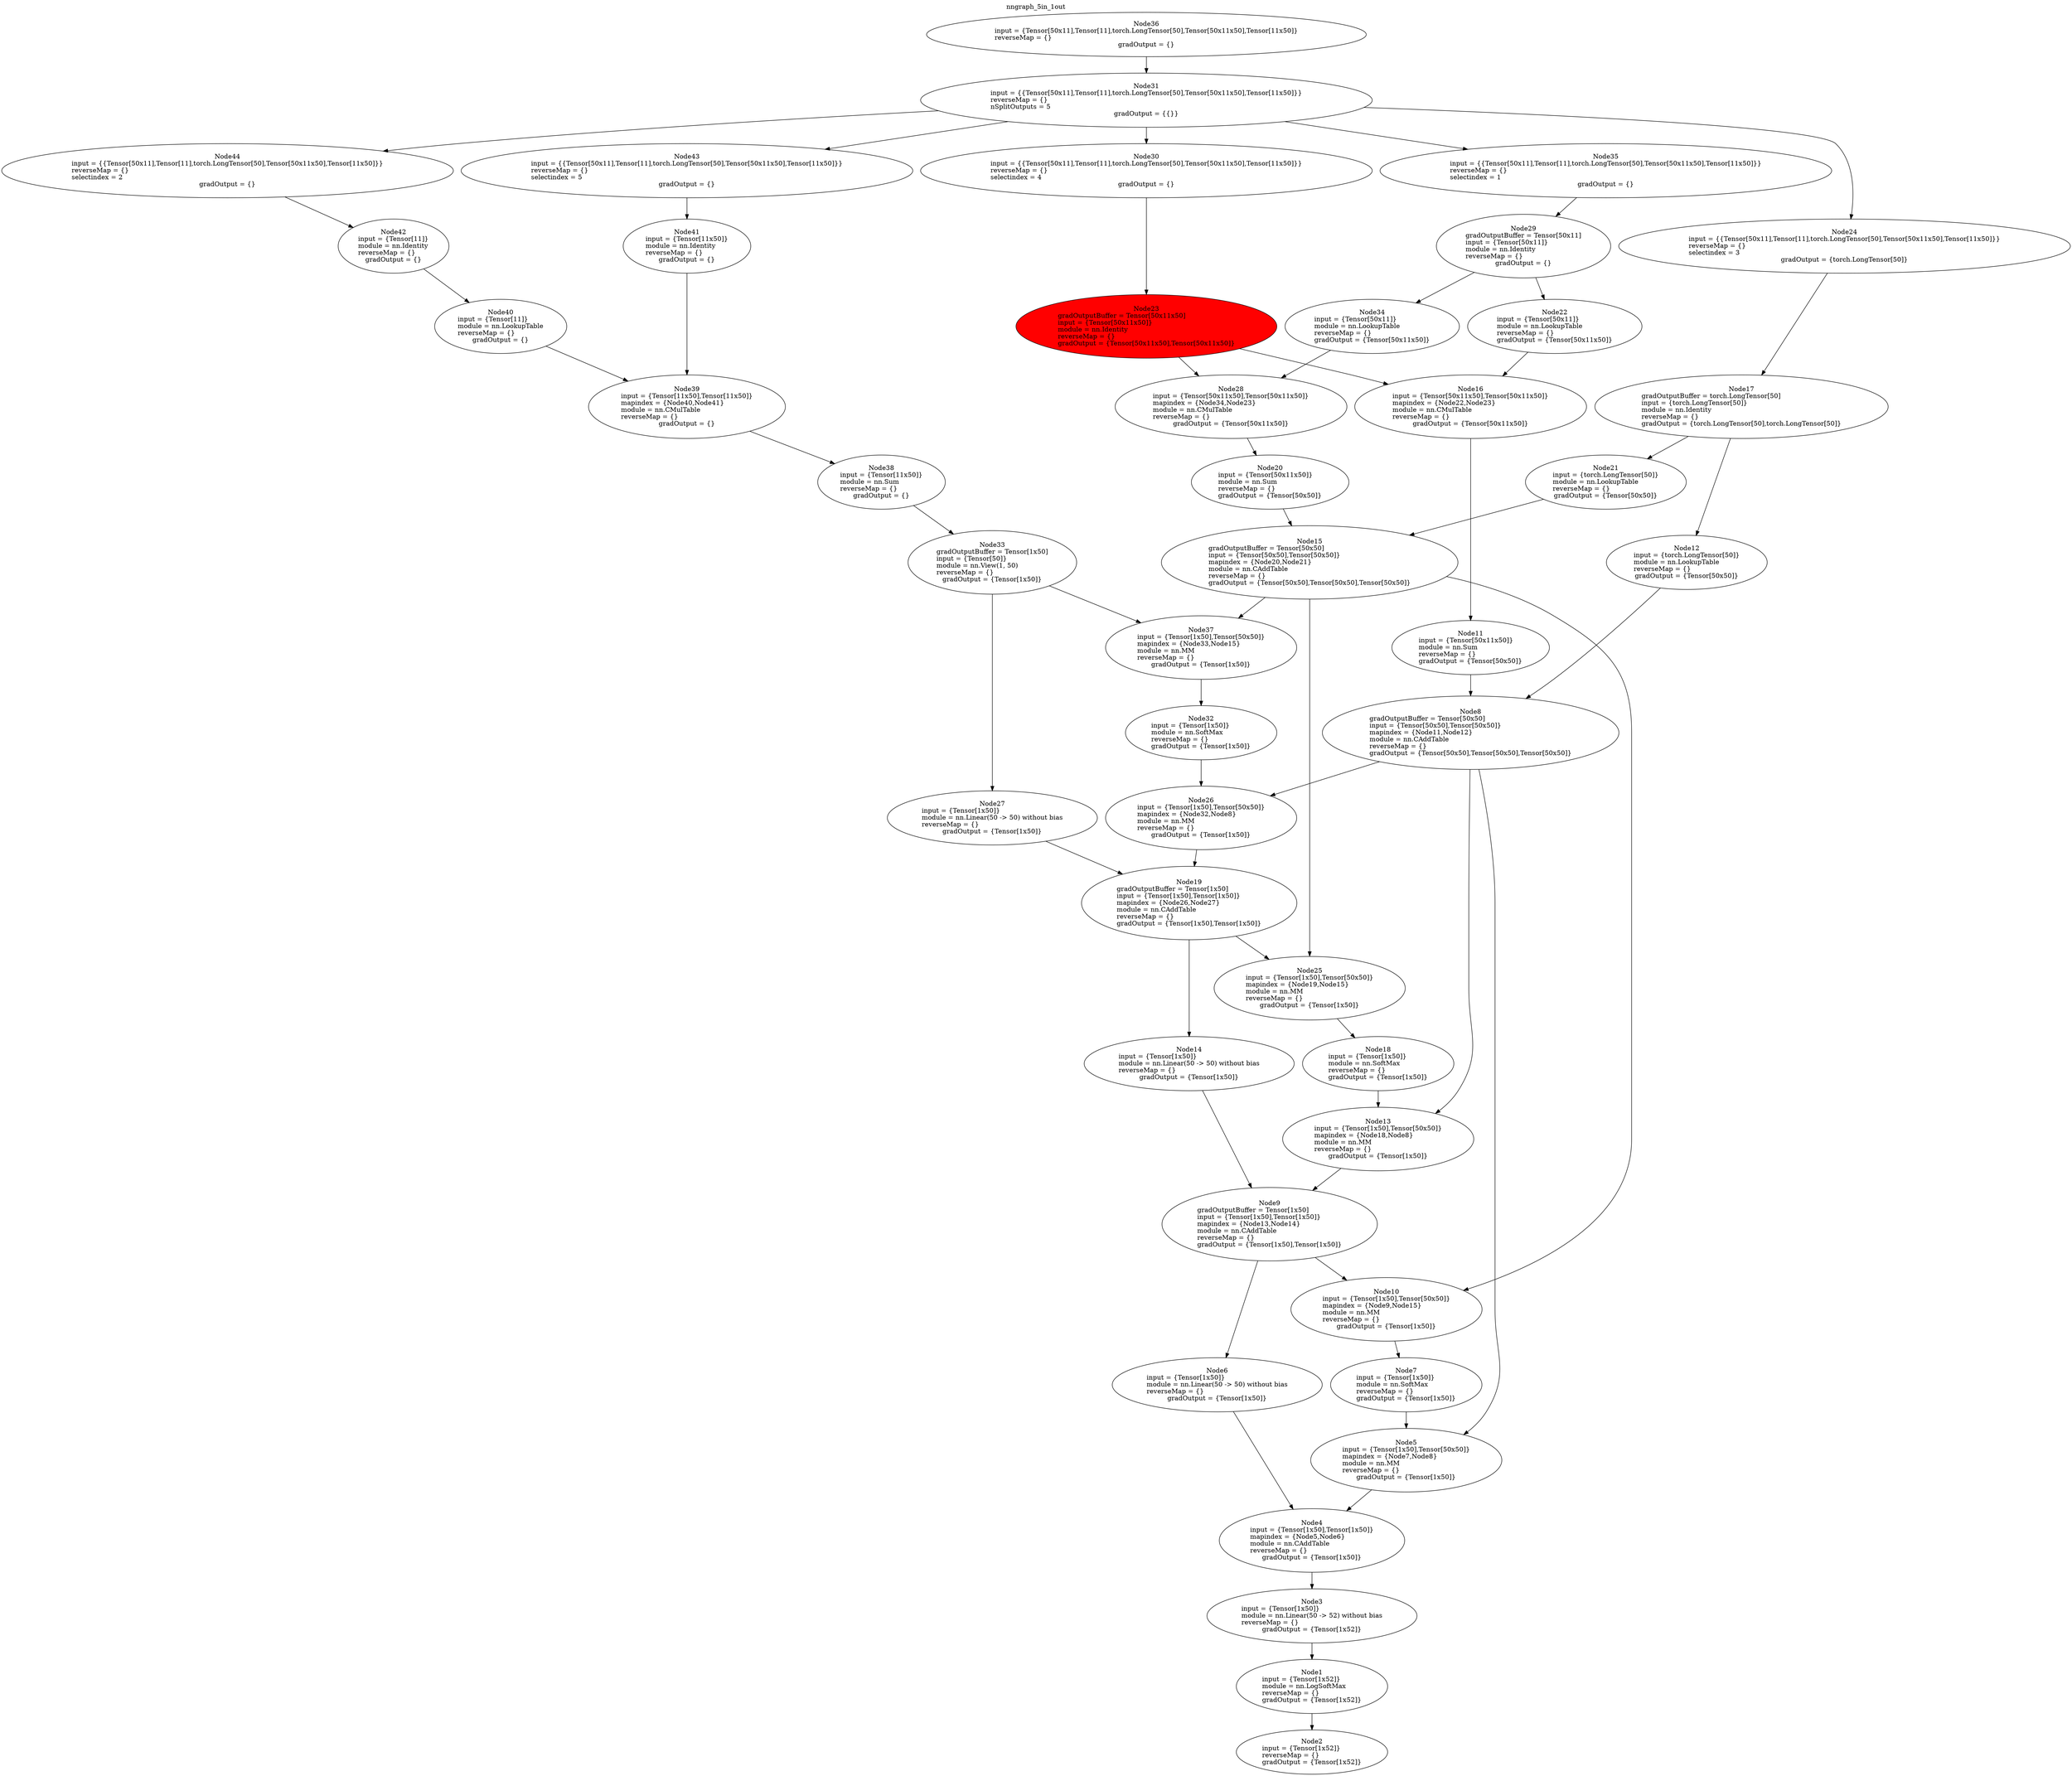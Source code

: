 digraph G {
labelloc="t";
label="nngraph_5in_1out";
node [shape = oval]; 
n1[label="Node1\ninput = {Tensor[1x52]}\lmodule = nn.LogSoftMax\lreverseMap = {}\lgradOutput = {Tensor[1x52]}" tooltip="[mem2_pe.lua]:182_"];
n2[label="Node2\ninput = {Tensor[1x52]}\lreverseMap = {}\lgradOutput = {Tensor[1x52]}" tooltip="[[C]]:-1_"];
n3[label="Node3\ninput = {Tensor[1x50]}\lmodule = nn.Linear(50 -> 52) without bias\lreverseMap = {}\lgradOutput = {Tensor[1x52]}" tooltip="[mem2_pe.lua]:182_"];
n4[label="Node4\ninput = {Tensor[1x50],Tensor[1x50]}\lmapindex = {Node5,Node6}\lmodule = nn.CAddTable\lreverseMap = {}\lgradOutput = {Tensor[1x50]}" tooltip="[mem2_pe.lua]:176_"];
n5[label="Node5\ninput = {Tensor[1x50],Tensor[50x50]}\lmapindex = {Node7,Node8}\lmodule = nn.MM\lreverseMap = {}\lgradOutput = {Tensor[1x50]}" tooltip="[mem2_pe.lua]:173_"];
n6[label="Node6\ninput = {Tensor[1x50]}\lmodule = nn.Linear(50 -> 50) without bias\lreverseMap = {}\lgradOutput = {Tensor[1x50]}" tooltip="[mem2_pe.lua]:176_"];
n7[label="Node7\ninput = {Tensor[1x50]}\lmodule = nn.SoftMax\lreverseMap = {}\lgradOutput = {Tensor[1x50]}" tooltip="[mem2_pe.lua]:171_"];
n8[label="Node8\ngradOutputBuffer = Tensor[50x50]\linput = {Tensor[50x50],Tensor[50x50]}\lmapindex = {Node11,Node12}\lmodule = nn.CAddTable\lreverseMap = {}\lgradOutput = {Tensor[50x50],Tensor[50x50],Tensor[50x50]}" tooltip="[mem2_pe.lua]:155_"];
n9[label="Node9\ngradOutputBuffer = Tensor[1x50]\linput = {Tensor[1x50],Tensor[1x50]}\lmapindex = {Node13,Node14}\lmodule = nn.CAddTable\lreverseMap = {}\lgradOutput = {Tensor[1x50],Tensor[1x50]}" tooltip="[mem2_pe.lua]:176_"];
n10[label="Node10\ninput = {Tensor[1x50],Tensor[50x50]}\lmapindex = {Node9,Node15}\lmodule = nn.MM\lreverseMap = {}\lgradOutput = {Tensor[1x50]}" tooltip="[mem2_pe.lua]:171_"];
n11[label="Node11\ninput = {Tensor[50x11x50]}\lmodule = nn.Sum\lreverseMap = {}\lgradOutput = {Tensor[50x50]}" tooltip="[mem2_pe.lua]:155_"];
n12[label="Node12\ninput = {torch.LongTensor[50]}\lmodule = nn.LookupTable\lreverseMap = {}\lgradOutput = {Tensor[50x50]}" tooltip="[mem2_pe.lua]:155_"];
n13[label="Node13\ninput = {Tensor[1x50],Tensor[50x50]}\lmapindex = {Node18,Node8}\lmodule = nn.MM\lreverseMap = {}\lgradOutput = {Tensor[1x50]}" tooltip="[mem2_pe.lua]:173_"];
n14[label="Node14\ninput = {Tensor[1x50]}\lmodule = nn.Linear(50 -> 50) without bias\lreverseMap = {}\lgradOutput = {Tensor[1x50]}" tooltip="[mem2_pe.lua]:176_"];
n15[label="Node15\ngradOutputBuffer = Tensor[50x50]\linput = {Tensor[50x50],Tensor[50x50]}\lmapindex = {Node20,Node21}\lmodule = nn.CAddTable\lreverseMap = {}\lgradOutput = {Tensor[50x50],Tensor[50x50],Tensor[50x50]}" tooltip="[mem2_pe.lua]:154_"];
n16[label="Node16\ninput = {Tensor[50x11x50],Tensor[50x11x50]}\lmapindex = {Node22,Node23}\lmodule = nn.CMulTable\lreverseMap = {}\lgradOutput = {Tensor[50x11x50]}" tooltip="[mem2_pe.lua]:155_"];
n17[label="Node17\ngradOutputBuffer = torch.LongTensor[50]\linput = {torch.LongTensor[50]}\lmodule = nn.Identity\lreverseMap = {}\lgradOutput = {torch.LongTensor[50],torch.LongTensor[50]}" tooltip="[mem2_pe.lua]:138_"];
n18[label="Node18\ninput = {Tensor[1x50]}\lmodule = nn.SoftMax\lreverseMap = {}\lgradOutput = {Tensor[1x50]}" tooltip="[mem2_pe.lua]:171_"];
n19[label="Node19\ngradOutputBuffer = Tensor[1x50]\linput = {Tensor[1x50],Tensor[1x50]}\lmapindex = {Node26,Node27}\lmodule = nn.CAddTable\lreverseMap = {}\lgradOutput = {Tensor[1x50],Tensor[1x50]}" tooltip="[mem2_pe.lua]:176_"];
n20[label="Node20\ninput = {Tensor[50x11x50]}\lmodule = nn.Sum\lreverseMap = {}\lgradOutput = {Tensor[50x50]}" tooltip="[mem2_pe.lua]:154_"];
n21[label="Node21\ninput = {torch.LongTensor[50]}\lmodule = nn.LookupTable\lreverseMap = {}\lgradOutput = {Tensor[50x50]}" tooltip="[mem2_pe.lua]:154_"];
n22[label="Node22\ninput = {Tensor[50x11]}\lmodule = nn.LookupTable\lreverseMap = {}\lgradOutput = {Tensor[50x11x50]}" tooltip="[mem2_pe.lua]:155_"];
n23[label="Node23\ngradOutputBuffer = Tensor[50x11x50]\linput = {Tensor[50x11x50]}\lmodule = nn.Identity\lreverseMap = {}\lgradOutput = {Tensor[50x11x50],Tensor[50x11x50]}" tooltip="[mem2_pe.lua]:140_"];
n24[label="Node24\ninput = {{Tensor[50x11],Tensor[11],torch.LongTensor[50],Tensor[50x11x50],Tensor[11x50]}}\lreverseMap = {}\lselectindex = 3\lgradOutput = {torch.LongTensor[50]}" tooltip="[[C]]:-1_-3"];
n25[label="Node25\ninput = {Tensor[1x50],Tensor[50x50]}\lmapindex = {Node19,Node15}\lmodule = nn.MM\lreverseMap = {}\lgradOutput = {Tensor[1x50]}" tooltip="[mem2_pe.lua]:171_"];
n26[label="Node26\ninput = {Tensor[1x50],Tensor[50x50]}\lmapindex = {Node32,Node8}\lmodule = nn.MM\lreverseMap = {}\lgradOutput = {Tensor[1x50]}" tooltip="[mem2_pe.lua]:173_"];
n27[label="Node27\ninput = {Tensor[1x50]}\lmodule = nn.Linear(50 -> 50) without bias\lreverseMap = {}\lgradOutput = {Tensor[1x50]}" tooltip="[mem2_pe.lua]:176_"];
n28[label="Node28\ninput = {Tensor[50x11x50],Tensor[50x11x50]}\lmapindex = {Node34,Node23}\lmodule = nn.CMulTable\lreverseMap = {}\lgradOutput = {Tensor[50x11x50]}" tooltip="[mem2_pe.lua]:154_"];
n29[label="Node29\ngradOutputBuffer = Tensor[50x11]\linput = {Tensor[50x11]}\lmodule = nn.Identity\lreverseMap = {}\lgradOutput = {}" tooltip="[mem2_pe.lua]:136_"];
n30[label="Node30\ninput = {{Tensor[50x11],Tensor[11],torch.LongTensor[50],Tensor[50x11x50],Tensor[11x50]}}\lreverseMap = {}\lselectindex = 4\lgradOutput = {}" tooltip="[[C]]:-1_-4"];
n31[label="Node31\ninput = {{Tensor[50x11],Tensor[11],torch.LongTensor[50],Tensor[50x11x50],Tensor[11x50]}}\lreverseMap = {}\lnSplitOutputs = 5\lgradOutput = {{}}" tooltip="[[C]]:-1_ split at [...gileaudi/torch/install/share/lua/5.1/nngraph/gmodule.lua]:96-mnode"];
n32[label="Node32\ninput = {Tensor[1x50]}\lmodule = nn.SoftMax\lreverseMap = {}\lgradOutput = {Tensor[1x50]}" tooltip="[mem2_pe.lua]:171_"];
n33[label="Node33\ngradOutputBuffer = Tensor[1x50]\linput = {Tensor[50]}\lmodule = nn.View(1, 50)\lreverseMap = {}\lgradOutput = {Tensor[1x50]}" tooltip="[mem2_pe.lua]:153_"];
n34[label="Node34\ninput = {Tensor[50x11]}\lmodule = nn.LookupTable\lreverseMap = {}\lgradOutput = {Tensor[50x11x50]}" tooltip="[mem2_pe.lua]:154_"];
n35[label="Node35\ninput = {{Tensor[50x11],Tensor[11],torch.LongTensor[50],Tensor[50x11x50],Tensor[11x50]}}\lreverseMap = {}\lselectindex = 1\lgradOutput = {}" tooltip="[[C]]:-1_-1"];
n36[label="Node36\ninput = {Tensor[50x11],Tensor[11],torch.LongTensor[50],Tensor[50x11x50],Tensor[11x50]}\lreverseMap = {}\lgradOutput = {}" tooltip="[[C]]:-1_"];
n37[label="Node37\ninput = {Tensor[1x50],Tensor[50x50]}\lmapindex = {Node33,Node15}\lmodule = nn.MM\lreverseMap = {}\lgradOutput = {Tensor[1x50]}" tooltip="[mem2_pe.lua]:171_"];
n38[label="Node38\ninput = {Tensor[11x50]}\lmodule = nn.Sum\lreverseMap = {}\lgradOutput = {}" tooltip="[mem2_pe.lua]:153_"];
n39[label="Node39\ninput = {Tensor[11x50],Tensor[11x50]}\lmapindex = {Node40,Node41}\lmodule = nn.CMulTable\lreverseMap = {}\lgradOutput = {}" tooltip="[mem2_pe.lua]:153_"];
n40[label="Node40\ninput = {Tensor[11]}\lmodule = nn.LookupTable\lreverseMap = {}\lgradOutput = {}" tooltip="[mem2_pe.lua]:153_"];
n41[label="Node41\ninput = {Tensor[11x50]}\lmodule = nn.Identity\lreverseMap = {}\lgradOutput = {}" tooltip="[mem2_pe.lua]:141_"];
n42[label="Node42\ninput = {Tensor[11]}\lmodule = nn.Identity\lreverseMap = {}\lgradOutput = {}" tooltip="[mem2_pe.lua]:137_"];
n43[label="Node43\ninput = {{Tensor[50x11],Tensor[11],torch.LongTensor[50],Tensor[50x11x50],Tensor[11x50]}}\lreverseMap = {}\lselectindex = 5\lgradOutput = {}" tooltip="[[C]]:-1_-5"];
n44[label="Node44\ninput = {{Tensor[50x11],Tensor[11],torch.LongTensor[50],Tensor[50x11x50],Tensor[11x50]}}\lreverseMap = {}\lselectindex = 2\lgradOutput = {}" tooltip="[[C]]:-1_-2"];
n1 -> n2;
n3 -> n1;
n4 -> n3;
n5 -> n4;
n6 -> n4;
n7 -> n5;
n8 -> n5;
n9 -> n6;
n10 -> n7;
n11 -> n8;
n12 -> n8;
n13 -> n9;
n14 -> n9;
n9 -> n10;
n15 -> n10;
n16 -> n11;
n17 -> n12;
n18 -> n13;
n8 -> n13;
n19 -> n14;
n20 -> n15;
n21 -> n15;
n22 -> n16;
n23 -> n16;
n24 -> n17;
n25 -> n18;
n26 -> n19;
n27 -> n19;
n28 -> n20;
n17 -> n21;
n29 -> n22;
n30 -> n23;
n31 -> n24;
n19 -> n25;
n15 -> n25;
n32 -> n26;
n8 -> n26;
n33 -> n27;
n34 -> n28;
n23 -> n28;
n35 -> n29;
n31 -> n30;
n36 -> n31;
n37 -> n32;
n38 -> n33;
n29 -> n34;
n31 -> n35;
n33 -> n37;
n15 -> n37;
n39 -> n38;
n40 -> n39;
n41 -> n39;
n42 -> n40;
n43 -> n41;
n44 -> n42;
n31 -> n43;
n31 -> n44;
n23[style=filled, fillcolor=red];
}